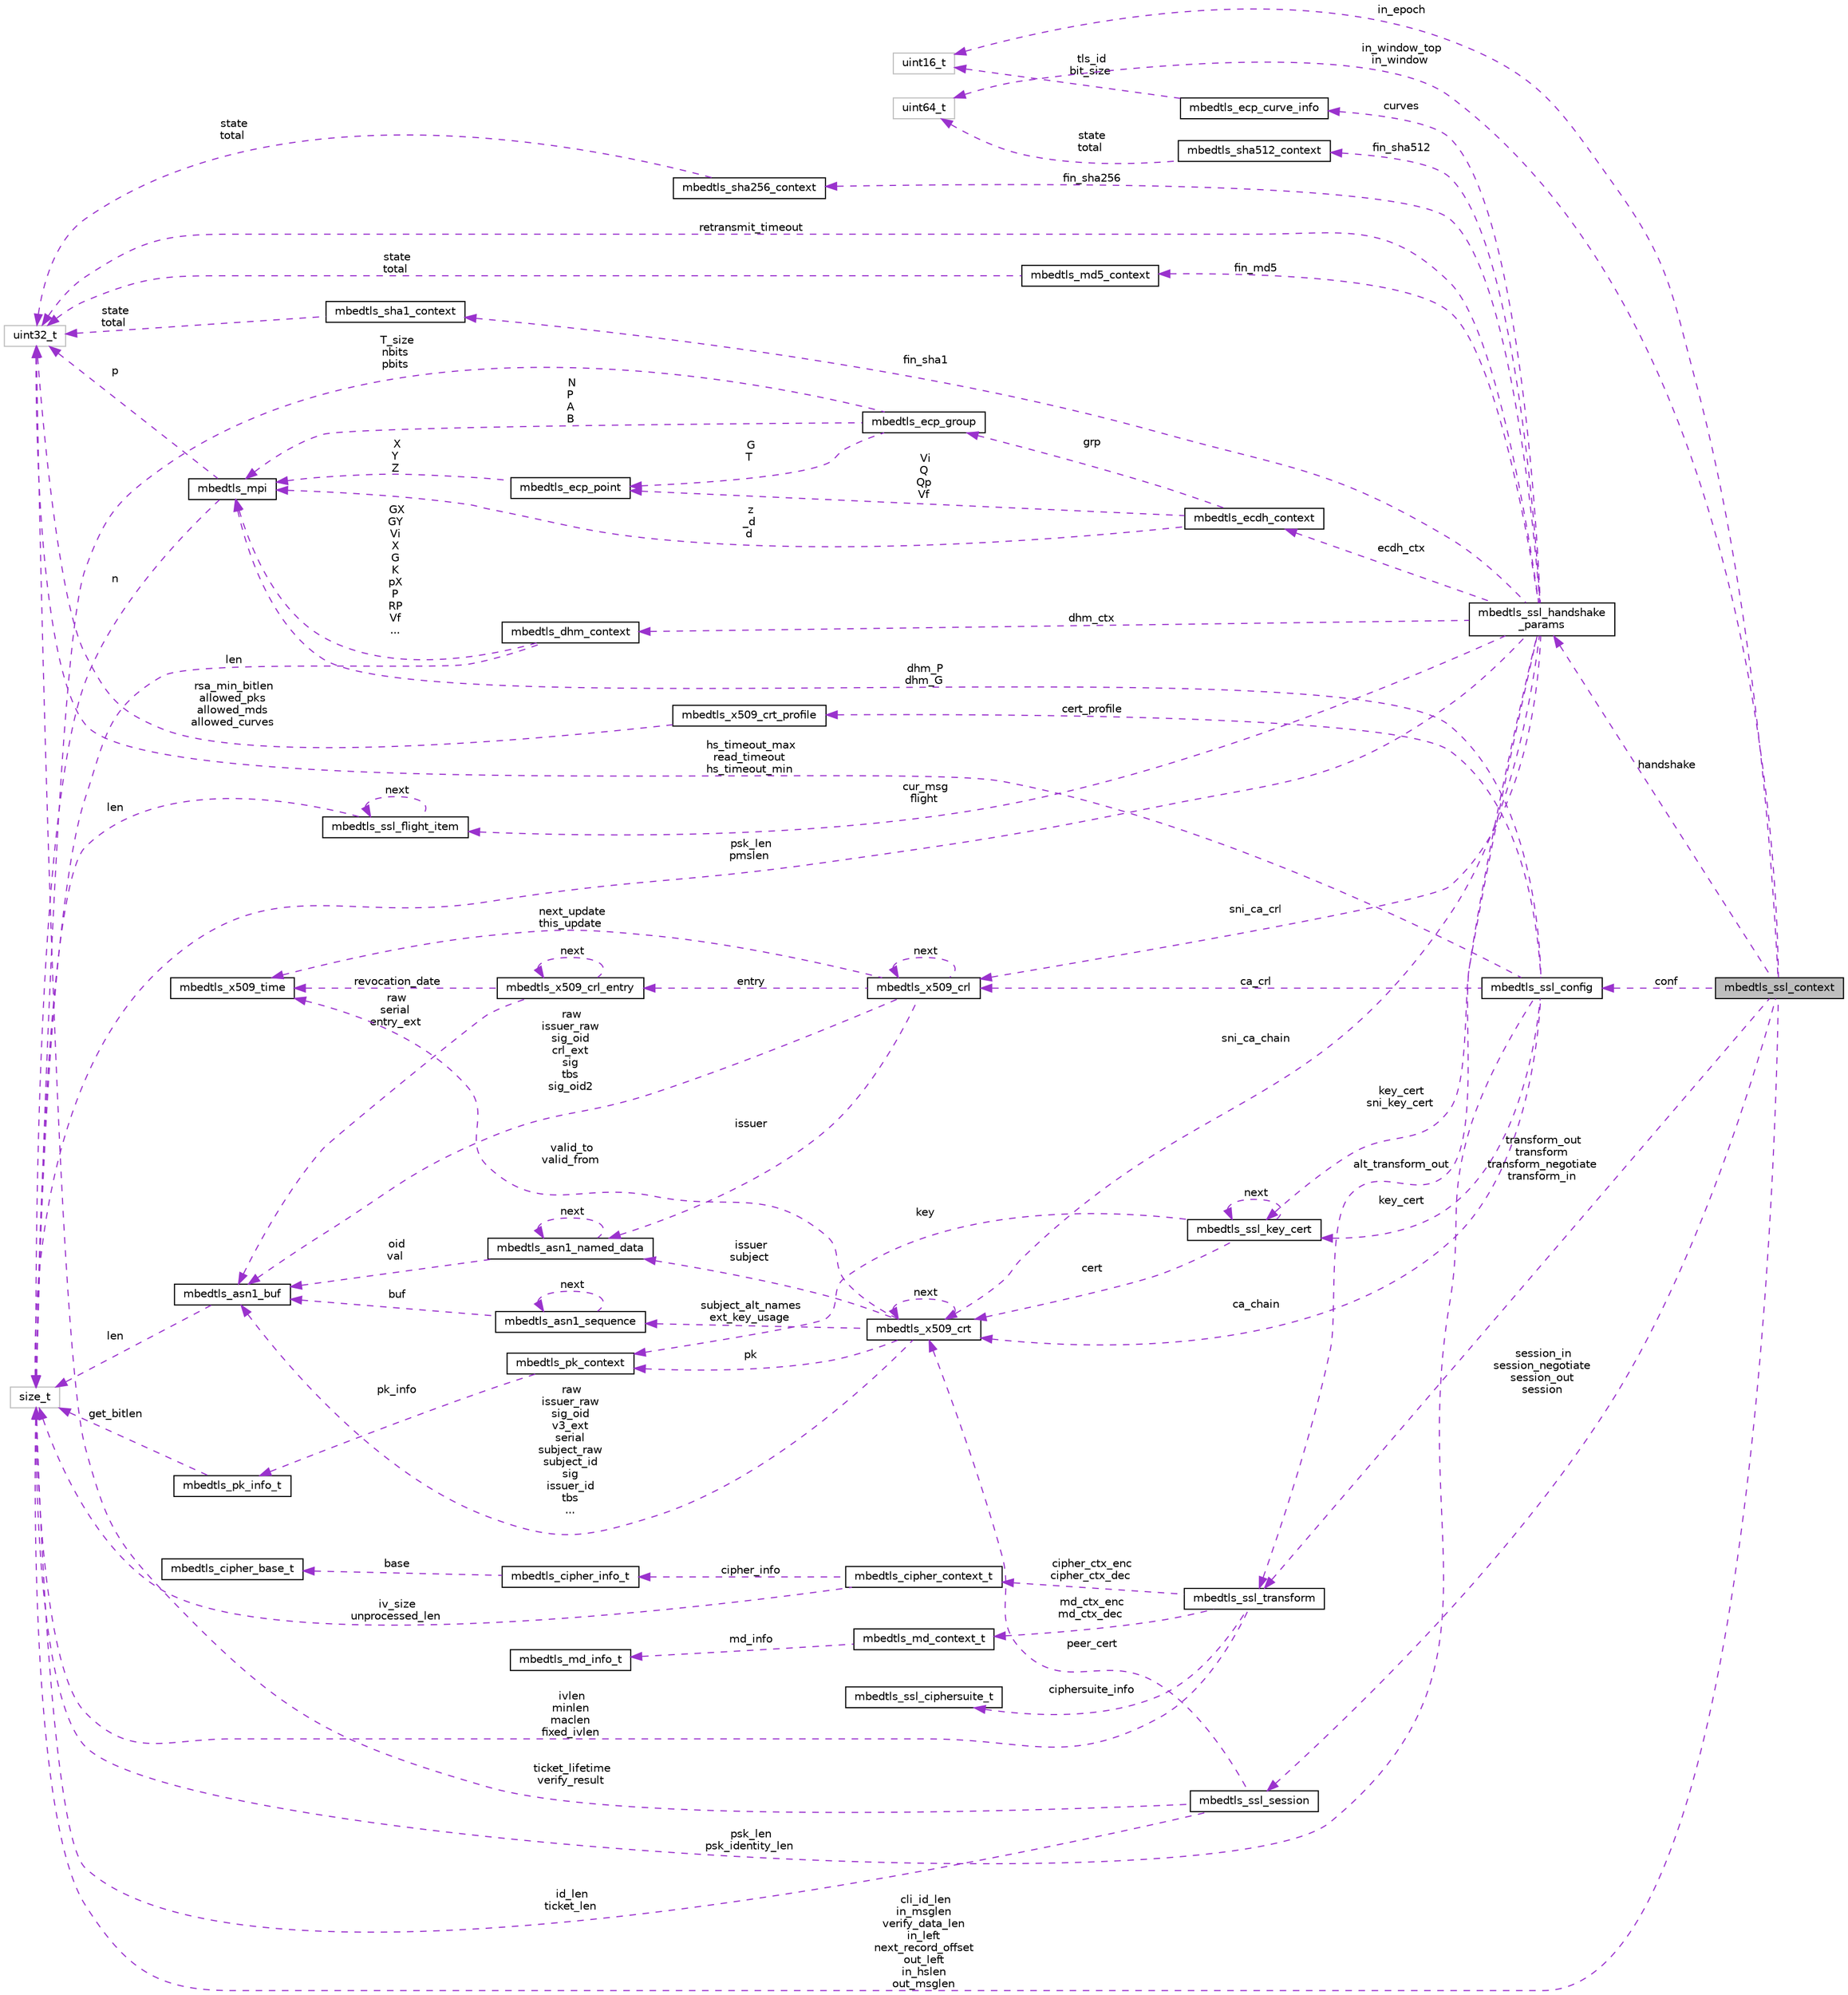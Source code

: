 digraph "mbedtls_ssl_context"
{
  edge [fontname="Helvetica",fontsize="10",labelfontname="Helvetica",labelfontsize="10"];
  node [fontname="Helvetica",fontsize="10",shape=record];
  rankdir="LR";
  Node1 [label="mbedtls_ssl_context",height=0.2,width=0.4,color="black", fillcolor="grey75", style="filled", fontcolor="black"];
  Node2 -> Node1 [dir="back",color="darkorchid3",fontsize="10",style="dashed",label=" in_epoch" ,fontname="Helvetica"];
  Node2 [label="uint16_t",height=0.2,width=0.4,color="grey75", fillcolor="white", style="filled"];
  Node3 -> Node1 [dir="back",color="darkorchid3",fontsize="10",style="dashed",label=" conf" ,fontname="Helvetica"];
  Node3 [label="mbedtls_ssl_config",height=0.2,width=0.4,color="black", fillcolor="white", style="filled",URL="$structmbedtls__ssl__config.html"];
  Node4 -> Node3 [dir="back",color="darkorchid3",fontsize="10",style="dashed",label=" hs_timeout_max\nread_timeout\nhs_timeout_min" ,fontname="Helvetica"];
  Node4 [label="uint32_t",height=0.2,width=0.4,color="grey75", fillcolor="white", style="filled"];
  Node5 -> Node3 [dir="back",color="darkorchid3",fontsize="10",style="dashed",label=" key_cert" ,fontname="Helvetica"];
  Node5 [label="mbedtls_ssl_key_cert",height=0.2,width=0.4,color="black", fillcolor="white", style="filled",URL="$structmbedtls__ssl__key__cert.html"];
  Node5 -> Node5 [dir="back",color="darkorchid3",fontsize="10",style="dashed",label=" next" ,fontname="Helvetica"];
  Node6 -> Node5 [dir="back",color="darkorchid3",fontsize="10",style="dashed",label=" cert" ,fontname="Helvetica"];
  Node6 [label="mbedtls_x509_crt",height=0.2,width=0.4,color="black", fillcolor="white", style="filled",URL="$structmbedtls__x509__crt.html"];
  Node7 -> Node6 [dir="back",color="darkorchid3",fontsize="10",style="dashed",label=" subject_alt_names\next_key_usage" ,fontname="Helvetica"];
  Node7 [label="mbedtls_asn1_sequence",height=0.2,width=0.4,color="black", fillcolor="white", style="filled",URL="$structmbedtls__asn1__sequence.html"];
  Node7 -> Node7 [dir="back",color="darkorchid3",fontsize="10",style="dashed",label=" next" ,fontname="Helvetica"];
  Node8 -> Node7 [dir="back",color="darkorchid3",fontsize="10",style="dashed",label=" buf" ,fontname="Helvetica"];
  Node8 [label="mbedtls_asn1_buf",height=0.2,width=0.4,color="black", fillcolor="white", style="filled",URL="$structmbedtls__asn1__buf.html"];
  Node9 -> Node8 [dir="back",color="darkorchid3",fontsize="10",style="dashed",label=" len" ,fontname="Helvetica"];
  Node9 [label="size_t",height=0.2,width=0.4,color="grey75", fillcolor="white", style="filled"];
  Node10 -> Node6 [dir="back",color="darkorchid3",fontsize="10",style="dashed",label=" issuer\nsubject" ,fontname="Helvetica"];
  Node10 [label="mbedtls_asn1_named_data",height=0.2,width=0.4,color="black", fillcolor="white", style="filled",URL="$structmbedtls__asn1__named__data.html"];
  Node10 -> Node10 [dir="back",color="darkorchid3",fontsize="10",style="dashed",label=" next" ,fontname="Helvetica"];
  Node8 -> Node10 [dir="back",color="darkorchid3",fontsize="10",style="dashed",label=" oid\nval" ,fontname="Helvetica"];
  Node8 -> Node6 [dir="back",color="darkorchid3",fontsize="10",style="dashed",label=" raw\nissuer_raw\nsig_oid\nv3_ext\nserial\nsubject_raw\nsubject_id\nsig\nissuer_id\ntbs\n..." ,fontname="Helvetica"];
  Node11 -> Node6 [dir="back",color="darkorchid3",fontsize="10",style="dashed",label=" valid_to\nvalid_from" ,fontname="Helvetica"];
  Node11 [label="mbedtls_x509_time",height=0.2,width=0.4,color="black", fillcolor="white", style="filled",URL="$structmbedtls__x509__time.html"];
  Node6 -> Node6 [dir="back",color="darkorchid3",fontsize="10",style="dashed",label=" next" ,fontname="Helvetica"];
  Node12 -> Node6 [dir="back",color="darkorchid3",fontsize="10",style="dashed",label=" pk" ,fontname="Helvetica"];
  Node12 [label="mbedtls_pk_context",height=0.2,width=0.4,color="black", fillcolor="white", style="filled",URL="$structmbedtls__pk__context.html",tooltip="Public key container. "];
  Node13 -> Node12 [dir="back",color="darkorchid3",fontsize="10",style="dashed",label=" pk_info" ,fontname="Helvetica"];
  Node13 [label="mbedtls_pk_info_t",height=0.2,width=0.4,color="black", fillcolor="white", style="filled",URL="$structmbedtls__pk__info__t.html"];
  Node9 -> Node13 [dir="back",color="darkorchid3",fontsize="10",style="dashed",label=" get_bitlen" ,fontname="Helvetica"];
  Node12 -> Node5 [dir="back",color="darkorchid3",fontsize="10",style="dashed",label=" key" ,fontname="Helvetica"];
  Node14 -> Node3 [dir="back",color="darkorchid3",fontsize="10",style="dashed",label=" cert_profile" ,fontname="Helvetica"];
  Node14 [label="mbedtls_x509_crt_profile",height=0.2,width=0.4,color="black", fillcolor="white", style="filled",URL="$structmbedtls__x509__crt__profile.html"];
  Node4 -> Node14 [dir="back",color="darkorchid3",fontsize="10",style="dashed",label=" rsa_min_bitlen\nallowed_pks\nallowed_mds\nallowed_curves" ,fontname="Helvetica"];
  Node15 -> Node3 [dir="back",color="darkorchid3",fontsize="10",style="dashed",label=" ca_crl" ,fontname="Helvetica"];
  Node15 [label="mbedtls_x509_crl",height=0.2,width=0.4,color="black", fillcolor="white", style="filled",URL="$structmbedtls__x509__crl.html"];
  Node16 -> Node15 [dir="back",color="darkorchid3",fontsize="10",style="dashed",label=" entry" ,fontname="Helvetica"];
  Node16 [label="mbedtls_x509_crl_entry",height=0.2,width=0.4,color="black", fillcolor="white", style="filled",URL="$structmbedtls__x509__crl__entry.html"];
  Node16 -> Node16 [dir="back",color="darkorchid3",fontsize="10",style="dashed",label=" next" ,fontname="Helvetica"];
  Node8 -> Node16 [dir="back",color="darkorchid3",fontsize="10",style="dashed",label=" raw\nserial\nentry_ext" ,fontname="Helvetica"];
  Node11 -> Node16 [dir="back",color="darkorchid3",fontsize="10",style="dashed",label=" revocation_date" ,fontname="Helvetica"];
  Node15 -> Node15 [dir="back",color="darkorchid3",fontsize="10",style="dashed",label=" next" ,fontname="Helvetica"];
  Node10 -> Node15 [dir="back",color="darkorchid3",fontsize="10",style="dashed",label=" issuer" ,fontname="Helvetica"];
  Node8 -> Node15 [dir="back",color="darkorchid3",fontsize="10",style="dashed",label=" raw\nissuer_raw\nsig_oid\ncrl_ext\nsig\ntbs\nsig_oid2" ,fontname="Helvetica"];
  Node11 -> Node15 [dir="back",color="darkorchid3",fontsize="10",style="dashed",label=" next_update\nthis_update" ,fontname="Helvetica"];
  Node6 -> Node3 [dir="back",color="darkorchid3",fontsize="10",style="dashed",label=" ca_chain" ,fontname="Helvetica"];
  Node9 -> Node3 [dir="back",color="darkorchid3",fontsize="10",style="dashed",label=" psk_len\npsk_identity_len" ,fontname="Helvetica"];
  Node17 -> Node3 [dir="back",color="darkorchid3",fontsize="10",style="dashed",label=" dhm_P\ndhm_G" ,fontname="Helvetica"];
  Node17 [label="mbedtls_mpi",height=0.2,width=0.4,color="black", fillcolor="white", style="filled",URL="$structmbedtls__mpi.html",tooltip="MPI structure. "];
  Node4 -> Node17 [dir="back",color="darkorchid3",fontsize="10",style="dashed",label=" p" ,fontname="Helvetica"];
  Node9 -> Node17 [dir="back",color="darkorchid3",fontsize="10",style="dashed",label=" n" ,fontname="Helvetica"];
  Node18 -> Node1 [dir="back",color="darkorchid3",fontsize="10",style="dashed",label=" in_window_top\nin_window" ,fontname="Helvetica"];
  Node18 [label="uint64_t",height=0.2,width=0.4,color="grey75", fillcolor="white", style="filled"];
  Node19 -> Node1 [dir="back",color="darkorchid3",fontsize="10",style="dashed",label=" transform_out\ntransform\ntransform_negotiate\ntransform_in" ,fontname="Helvetica"];
  Node19 [label="mbedtls_ssl_transform",height=0.2,width=0.4,color="black", fillcolor="white", style="filled",URL="$structmbedtls__ssl__transform.html"];
  Node20 -> Node19 [dir="back",color="darkorchid3",fontsize="10",style="dashed",label=" cipher_ctx_enc\ncipher_ctx_dec" ,fontname="Helvetica"];
  Node20 [label="mbedtls_cipher_context_t",height=0.2,width=0.4,color="black", fillcolor="white", style="filled",URL="$structmbedtls__cipher__context__t.html"];
  Node9 -> Node20 [dir="back",color="darkorchid3",fontsize="10",style="dashed",label=" iv_size\nunprocessed_len" ,fontname="Helvetica"];
  Node21 -> Node20 [dir="back",color="darkorchid3",fontsize="10",style="dashed",label=" cipher_info" ,fontname="Helvetica"];
  Node21 [label="mbedtls_cipher_info_t",height=0.2,width=0.4,color="black", fillcolor="white", style="filled",URL="$structmbedtls__cipher__info__t.html"];
  Node22 -> Node21 [dir="back",color="darkorchid3",fontsize="10",style="dashed",label=" base" ,fontname="Helvetica"];
  Node22 [label="mbedtls_cipher_base_t",height=0.2,width=0.4,color="black", fillcolor="white", style="filled",URL="$structmbedtls__cipher__base__t.html"];
  Node23 -> Node19 [dir="back",color="darkorchid3",fontsize="10",style="dashed",label=" md_ctx_enc\nmd_ctx_dec" ,fontname="Helvetica"];
  Node23 [label="mbedtls_md_context_t",height=0.2,width=0.4,color="black", fillcolor="white", style="filled",URL="$structmbedtls__md__context__t.html"];
  Node24 -> Node23 [dir="back",color="darkorchid3",fontsize="10",style="dashed",label=" md_info" ,fontname="Helvetica"];
  Node24 [label="mbedtls_md_info_t",height=0.2,width=0.4,color="black", fillcolor="white", style="filled",URL="$structmbedtls__md__info__t.html"];
  Node25 -> Node19 [dir="back",color="darkorchid3",fontsize="10",style="dashed",label=" ciphersuite_info" ,fontname="Helvetica"];
  Node25 [label="mbedtls_ssl_ciphersuite_t",height=0.2,width=0.4,color="black", fillcolor="white", style="filled",URL="$structmbedtls__ssl__ciphersuite__t.html",tooltip="This structure is used for storing ciphersuite information. "];
  Node9 -> Node19 [dir="back",color="darkorchid3",fontsize="10",style="dashed",label=" ivlen\nminlen\nmaclen\nfixed_ivlen" ,fontname="Helvetica"];
  Node9 -> Node1 [dir="back",color="darkorchid3",fontsize="10",style="dashed",label=" cli_id_len\nin_msglen\nverify_data_len\nin_left\nnext_record_offset\nout_left\nin_hslen\nout_msglen" ,fontname="Helvetica"];
  Node26 -> Node1 [dir="back",color="darkorchid3",fontsize="10",style="dashed",label=" handshake" ,fontname="Helvetica"];
  Node26 [label="mbedtls_ssl_handshake\l_params",height=0.2,width=0.4,color="black", fillcolor="white", style="filled",URL="$structmbedtls__ssl__handshake__params.html"];
  Node27 -> Node26 [dir="back",color="darkorchid3",fontsize="10",style="dashed",label=" cur_msg\nflight" ,fontname="Helvetica"];
  Node27 [label="mbedtls_ssl_flight_item",height=0.2,width=0.4,color="black", fillcolor="white", style="filled",URL="$structmbedtls__ssl__flight__item.html"];
  Node27 -> Node27 [dir="back",color="darkorchid3",fontsize="10",style="dashed",label=" next" ,fontname="Helvetica"];
  Node9 -> Node27 [dir="back",color="darkorchid3",fontsize="10",style="dashed",label=" len" ,fontname="Helvetica"];
  Node4 -> Node26 [dir="back",color="darkorchid3",fontsize="10",style="dashed",label=" retransmit_timeout" ,fontname="Helvetica"];
  Node28 -> Node26 [dir="back",color="darkorchid3",fontsize="10",style="dashed",label=" dhm_ctx" ,fontname="Helvetica"];
  Node28 [label="mbedtls_dhm_context",height=0.2,width=0.4,color="black", fillcolor="white", style="filled",URL="$structmbedtls__dhm__context.html",tooltip="DHM context structure. "];
  Node9 -> Node28 [dir="back",color="darkorchid3",fontsize="10",style="dashed",label=" len" ,fontname="Helvetica"];
  Node17 -> Node28 [dir="back",color="darkorchid3",fontsize="10",style="dashed",label=" GX\nGY\nVi\nX\nG\nK\npX\nP\nRP\nVf\n..." ,fontname="Helvetica"];
  Node5 -> Node26 [dir="back",color="darkorchid3",fontsize="10",style="dashed",label=" key_cert\nsni_key_cert" ,fontname="Helvetica"];
  Node29 -> Node26 [dir="back",color="darkorchid3",fontsize="10",style="dashed",label=" fin_md5" ,fontname="Helvetica"];
  Node29 [label="mbedtls_md5_context",height=0.2,width=0.4,color="black", fillcolor="white", style="filled",URL="$structmbedtls__md5__context.html",tooltip="MD5 context structure. "];
  Node4 -> Node29 [dir="back",color="darkorchid3",fontsize="10",style="dashed",label=" state\ntotal" ,fontname="Helvetica"];
  Node19 -> Node26 [dir="back",color="darkorchid3",fontsize="10",style="dashed",label=" alt_transform_out" ,fontname="Helvetica"];
  Node15 -> Node26 [dir="back",color="darkorchid3",fontsize="10",style="dashed",label=" sni_ca_crl" ,fontname="Helvetica"];
  Node30 -> Node26 [dir="back",color="darkorchid3",fontsize="10",style="dashed",label=" fin_sha1" ,fontname="Helvetica"];
  Node30 [label="mbedtls_sha1_context",height=0.2,width=0.4,color="black", fillcolor="white", style="filled",URL="$structmbedtls__sha1__context.html",tooltip="SHA-1 context structure. "];
  Node4 -> Node30 [dir="back",color="darkorchid3",fontsize="10",style="dashed",label=" state\ntotal" ,fontname="Helvetica"];
  Node31 -> Node26 [dir="back",color="darkorchid3",fontsize="10",style="dashed",label=" fin_sha512" ,fontname="Helvetica"];
  Node31 [label="mbedtls_sha512_context",height=0.2,width=0.4,color="black", fillcolor="white", style="filled",URL="$structmbedtls__sha512__context.html",tooltip="SHA-512 context structure. "];
  Node18 -> Node31 [dir="back",color="darkorchid3",fontsize="10",style="dashed",label=" state\ntotal" ,fontname="Helvetica"];
  Node6 -> Node26 [dir="back",color="darkorchid3",fontsize="10",style="dashed",label=" sni_ca_chain" ,fontname="Helvetica"];
  Node9 -> Node26 [dir="back",color="darkorchid3",fontsize="10",style="dashed",label=" psk_len\npmslen" ,fontname="Helvetica"];
  Node32 -> Node26 [dir="back",color="darkorchid3",fontsize="10",style="dashed",label=" fin_sha256" ,fontname="Helvetica"];
  Node32 [label="mbedtls_sha256_context",height=0.2,width=0.4,color="black", fillcolor="white", style="filled",URL="$structmbedtls__sha256__context.html",tooltip="SHA-256 context structure. "];
  Node4 -> Node32 [dir="back",color="darkorchid3",fontsize="10",style="dashed",label=" state\ntotal" ,fontname="Helvetica"];
  Node33 -> Node26 [dir="back",color="darkorchid3",fontsize="10",style="dashed",label=" curves" ,fontname="Helvetica"];
  Node33 [label="mbedtls_ecp_curve_info",height=0.2,width=0.4,color="black", fillcolor="white", style="filled",URL="$structmbedtls__ecp__curve__info.html"];
  Node2 -> Node33 [dir="back",color="darkorchid3",fontsize="10",style="dashed",label=" tls_id\nbit_size" ,fontname="Helvetica"];
  Node34 -> Node26 [dir="back",color="darkorchid3",fontsize="10",style="dashed",label=" ecdh_ctx" ,fontname="Helvetica"];
  Node34 [label="mbedtls_ecdh_context",height=0.2,width=0.4,color="black", fillcolor="white", style="filled",URL="$structmbedtls__ecdh__context.html",tooltip="ECDH context structure. "];
  Node35 -> Node34 [dir="back",color="darkorchid3",fontsize="10",style="dashed",label=" grp" ,fontname="Helvetica"];
  Node35 [label="mbedtls_ecp_group",height=0.2,width=0.4,color="black", fillcolor="white", style="filled",URL="$structmbedtls__ecp__group.html",tooltip="ECP group structure. "];
  Node9 -> Node35 [dir="back",color="darkorchid3",fontsize="10",style="dashed",label=" T_size\nnbits\npbits" ,fontname="Helvetica"];
  Node36 -> Node35 [dir="back",color="darkorchid3",fontsize="10",style="dashed",label=" G\nT" ,fontname="Helvetica"];
  Node36 [label="mbedtls_ecp_point",height=0.2,width=0.4,color="black", fillcolor="white", style="filled",URL="$structmbedtls__ecp__point.html",tooltip="ECP point structure (jacobian coordinates) "];
  Node17 -> Node36 [dir="back",color="darkorchid3",fontsize="10",style="dashed",label=" X\nY\nZ" ,fontname="Helvetica"];
  Node17 -> Node35 [dir="back",color="darkorchid3",fontsize="10",style="dashed",label=" N\nP\nA\nB" ,fontname="Helvetica"];
  Node36 -> Node34 [dir="back",color="darkorchid3",fontsize="10",style="dashed",label=" Vi\nQ\nQp\nVf" ,fontname="Helvetica"];
  Node17 -> Node34 [dir="back",color="darkorchid3",fontsize="10",style="dashed",label=" z\n_d\nd" ,fontname="Helvetica"];
  Node37 -> Node1 [dir="back",color="darkorchid3",fontsize="10",style="dashed",label=" session_in\nsession_negotiate\nsession_out\nsession" ,fontname="Helvetica"];
  Node37 [label="mbedtls_ssl_session",height=0.2,width=0.4,color="black", fillcolor="white", style="filled",URL="$structmbedtls__ssl__session.html"];
  Node4 -> Node37 [dir="back",color="darkorchid3",fontsize="10",style="dashed",label=" ticket_lifetime\nverify_result" ,fontname="Helvetica"];
  Node6 -> Node37 [dir="back",color="darkorchid3",fontsize="10",style="dashed",label=" peer_cert" ,fontname="Helvetica"];
  Node9 -> Node37 [dir="back",color="darkorchid3",fontsize="10",style="dashed",label=" id_len\nticket_len" ,fontname="Helvetica"];
}
